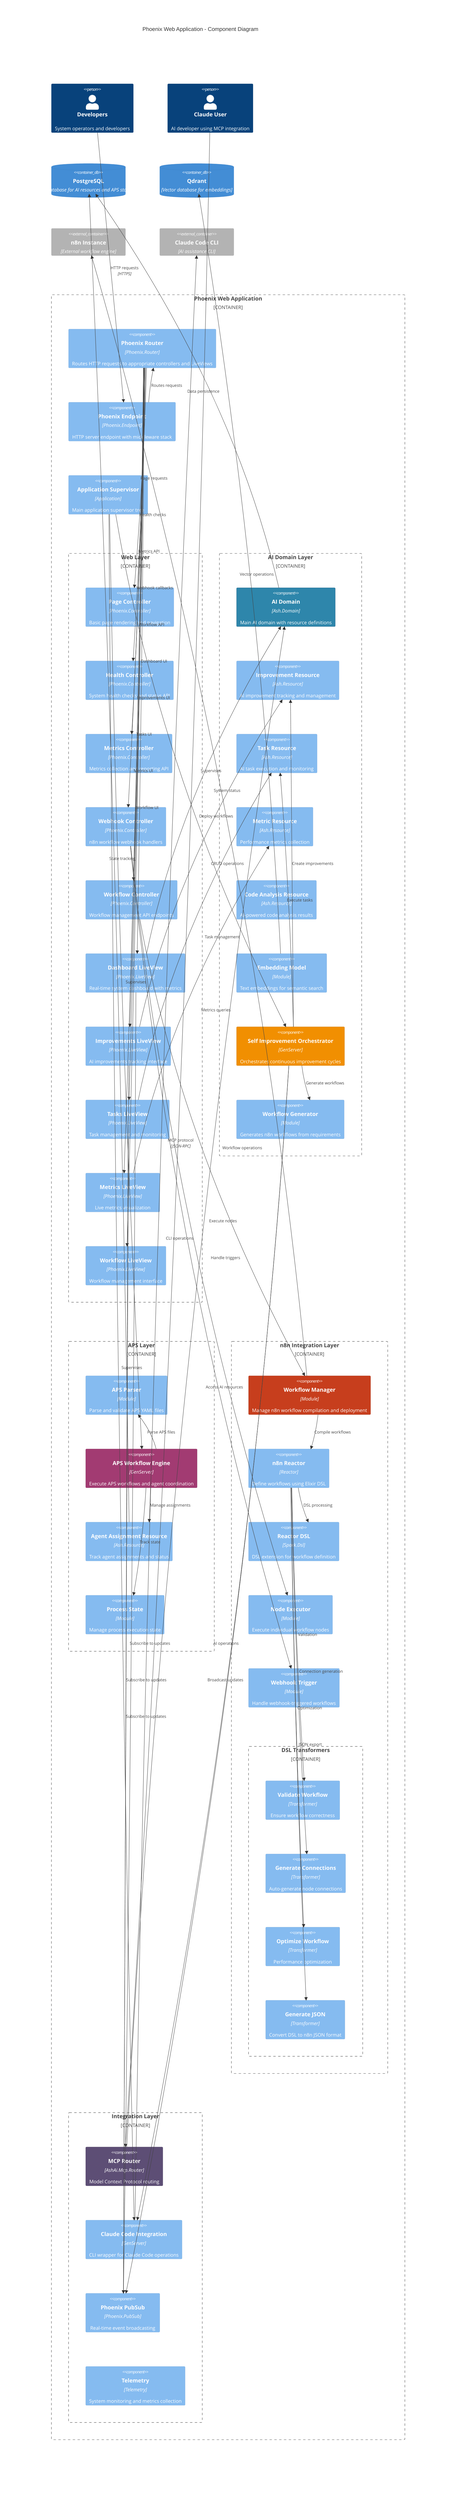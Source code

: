 C4Component
    title Phoenix Web Application - Component Diagram
    
    Person(developers, "Developers", "System operators and developers")
    Person(claude_user, "Claude User", "AI developer using MCP integration")
    
    Container_Boundary(phoenix_app, "Phoenix Web Application") {
        Component(router, "Phoenix Router", "Phoenix.Router", "Routes HTTP requests to appropriate controllers and LiveViews")
        Component(endpoint, "Phoenix Endpoint", "Phoenix.Endpoint", "HTTP server endpoint with middleware stack")
        
        Container_Boundary(web_layer, "Web Layer") {
            Component(page_controller, "Page Controller", "Phoenix.Controller", "Basic page rendering and navigation")
            Component(health_controller, "Health Controller", "Phoenix.Controller", "System health checks and status API")
            Component(metrics_controller, "Metrics Controller", "Phoenix.Controller", "Metrics collection and reporting API")
            Component(webhook_controller, "Webhook Controller", "Phoenix.Controller", "n8n workflow webhook handlers")
            Component(workflow_controller, "Workflow Controller", "Phoenix.Controller", "Workflow management API endpoints")
            
            Component(dashboard_live, "Dashboard LiveView", "Phoenix.LiveView", "Real-time system dashboard with metrics")
            Component(improvements_live, "Improvements LiveView", "Phoenix.LiveView", "AI improvements tracking interface")
            Component(tasks_live, "Tasks LiveView", "Phoenix.LiveView", "Task management and monitoring")
            Component(metrics_live, "Metrics LiveView", "Phoenix.LiveView", "Live metrics visualization")
            Component(workflow_live, "Workflow LiveView", "Phoenix.LiveView", "Workflow management interface")
        }
        
        Container_Boundary(ai_domain, "AI Domain Layer") {
            Component(ai_domain_mod, "AI Domain", "Ash.Domain", "Main AI domain with resource definitions")
            Component(improvement_resource, "Improvement Resource", "Ash.Resource", "AI improvement tracking and management")
            Component(task_resource, "Task Resource", "Ash.Resource", "AI task execution and monitoring")
            Component(metric_resource, "Metric Resource", "Ash.Resource", "Performance metrics collection")
            Component(code_analysis_resource, "Code Analysis Resource", "Ash.Resource", "AI-powered code analysis results")
            
            Component(embedding_model, "Embedding Model", "Module", "Text embeddings for semantic search")
            Component(self_improvement_orchestrator, "Self Improvement Orchestrator", "GenServer", "Orchestrates continuous improvement cycles")
            Component(workflow_generator, "Workflow Generator", "Module", "Generates n8n workflows from requirements")
        }
        
        Container_Boundary(aps_layer, "APS Layer") {
            Component(aps_parser, "APS Parser", "Module", "Parse and validate APS YAML files")
            Component(aps_workflow_engine, "APS Workflow Engine", "GenServer", "Execute APS workflows and agent coordination")
            Component(aps_agent_assignment, "Agent Assignment Resource", "Ash.Resource", "Track agent assignments and status")
            Component(aps_process_state, "Process State", "Module", "Manage process execution state")
        }
        
        Container_Boundary(n8n_layer, "n8n Integration Layer") {
            Component(workflow_manager, "Workflow Manager", "Module", "Manage n8n workflow compilation and deployment")
            Component(n8n_reactor, "n8n Reactor", "Reactor", "Define workflows using Elixir DSL")
            Component(reactor_dsl, "Reactor DSL", "Spark.Dsl", "DSL extension for workflow definition")
            Component(node_executor, "Node Executor", "Module", "Execute individual workflow nodes")
            Component(webhook_trigger, "Webhook Trigger", "Module", "Handle webhook-triggered workflows")
            
            Container_Boundary(transformers, "DSL Transformers") {
                Component(validate_workflow, "Validate Workflow", "Transformer", "Ensure workflow correctness")
                Component(generate_connections, "Generate Connections", "Transformer", "Auto-generate node connections")
                Component(optimize_workflow, "Optimize Workflow", "Transformer", "Performance optimization")
                Component(generate_json, "Generate JSON", "Transformer", "Convert DSL to n8n JSON format")
            }
        }
        
        Container_Boundary(integration_layer, "Integration Layer") {
            Component(mcp_router, "MCP Router", "AshAi.Mcp.Router", "Model Context Protocol routing")
            Component(claude_code, "Claude Code Integration", "GenServer", "CLI wrapper for Claude Code operations")
            Component(pubsub, "Phoenix PubSub", "Phoenix.PubSub", "Real-time event broadcasting")
            Component(telemetry, "Telemetry", "Telemetry", "System monitoring and metrics collection")
        }
        
        Component(application, "Application Supervisor", "Application", "Main application supervisor tree")
    }
    
    ContainerDb(postgres, "PostgreSQL", "Database for AI resources and APS state")
    ContainerDb(qdrant, "Qdrant", "Vector database for embeddings")
    Container_Ext(n8n_external, "n8n Instance", "External workflow engine")
    Container_Ext(claude_cli, "Claude Code CLI", "AI assistance CLI")
    
    %% User interactions
    Rel(developers, endpoint, "HTTP requests", "HTTPS")
    Rel(claude_user, mcp_router, "MCP protocol", "JSON-RPC")
    
    %% HTTP routing
    Rel(endpoint, router, "Routes requests")
    Rel(router, page_controller, "Page requests")
    Rel(router, health_controller, "Health checks")
    Rel(router, metrics_controller, "Metrics API")
    Rel(router, webhook_controller, "Webhook callbacks")
    Rel(router, workflow_controller, "Workflow API")
    Rel(router, dashboard_live, "Dashboard UI")
    Rel(router, improvements_live, "Improvements UI")
    Rel(router, tasks_live, "Tasks UI")
    Rel(router, metrics_live, "Metrics UI")
    Rel(router, workflow_live, "Workflow UI")
    
    %% AI Domain interactions
    Rel(improvements_live, improvement_resource, "CRUD operations")
    Rel(tasks_live, task_resource, "Task management")
    Rel(metrics_live, metric_resource, "Metrics queries")
    Rel(dashboard_live, ai_domain_mod, "System status")
    
    Rel(self_improvement_orchestrator, improvement_resource, "Create improvements")
    Rel(self_improvement_orchestrator, task_resource, "Execute tasks") 
    Rel(self_improvement_orchestrator, workflow_generator, "Generate workflows")
    Rel(self_improvement_orchestrator, claude_code, "AI operations")
    
    %% APS Layer interactions
    Rel(aps_workflow_engine, aps_parser, "Parse APS files")
    Rel(aps_workflow_engine, aps_agent_assignment, "Manage assignments")
    Rel(aps_workflow_engine, aps_process_state, "Track state")
    
    %% n8n Integration
    Rel(workflow_controller, workflow_manager, "Workflow operations")
    Rel(workflow_manager, n8n_reactor, "Compile workflows")
    Rel(n8n_reactor, reactor_dsl, "DSL processing")
    Rel(n8n_reactor, validate_workflow, "Validation")
    Rel(n8n_reactor, generate_connections, "Connection generation")
    Rel(n8n_reactor, optimize_workflow, "Optimization")
    Rel(n8n_reactor, generate_json, "JSON export")
    
    Rel(webhook_controller, node_executor, "Execute nodes")
    Rel(webhook_controller, webhook_trigger, "Handle triggers")
    
    %% External integrations
    Rel(ai_domain_mod, postgres, "Data persistence")
    Rel(aps_agent_assignment, postgres, "State tracking")
    Rel(embedding_model, qdrant, "Vector operations")
    Rel(workflow_manager, n8n_external, "Deploy workflows")
    Rel(claude_code, claude_cli, "CLI operations")
    
    %% Real-time updates
    Rel(self_improvement_orchestrator, pubsub, "Broadcast updates")
    Rel(dashboard_live, pubsub, "Subscribe to updates")
    Rel(improvements_live, pubsub, "Subscribe to updates")
    Rel(tasks_live, pubsub, "Subscribe to updates")
    
    %% MCP Integration
    Rel(mcp_router, ai_domain_mod, "Access AI resources")
    
    %% Application supervision
    Rel(application, self_improvement_orchestrator, "Supervises")
    Rel(application, aps_workflow_engine, "Supervises")
    Rel(application, claude_code, "Supervises")
    
    UpdateElementStyle(ai_domain_mod, $fontColor="white", $bgColor="#2E86AB", $borderColor="#1A5178")
    UpdateElementStyle(aps_workflow_engine, $fontColor="white", $bgColor="#A23B72", $borderColor="#7A2C56")
    UpdateElementStyle(self_improvement_orchestrator, $fontColor="white", $bgColor="#F18F01", $borderColor="#C1760A")
    UpdateElementStyle(workflow_manager, $fontColor="white", $bgColor="#C73E1D", $borderColor="#A1321B")
    UpdateElementStyle(mcp_router, $fontColor="white", $bgColor="#5D4E75", $borderColor="#453A5A")